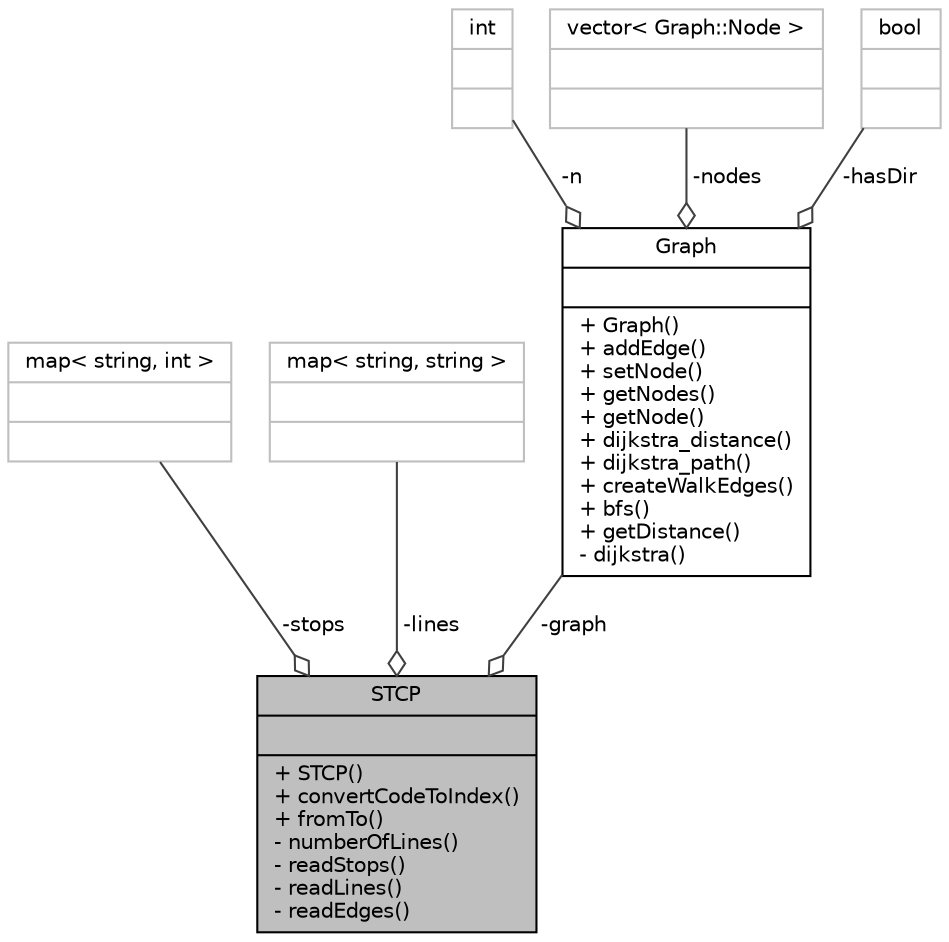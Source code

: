 digraph "STCP"
{
 // LATEX_PDF_SIZE
  bgcolor="transparent";
  edge [fontname="Helvetica",fontsize="10",labelfontname="Helvetica",labelfontsize="10"];
  node [fontname="Helvetica",fontsize="10",shape=record];
  Node1 [label="{STCP\n||+ STCP()\l+ convertCodeToIndex()\l+ fromTo()\l- numberOfLines()\l- readStops()\l- readLines()\l- readEdges()\l}",height=0.2,width=0.4,color="black", fillcolor="grey75", style="filled", fontcolor="black",tooltip=" "];
  Node2 -> Node1 [color="grey25",fontsize="10",style="solid",label=" -stops" ,arrowhead="odiamond",fontname="Helvetica"];
  Node2 [label="{map\< string, int \>\n||}",height=0.2,width=0.4,color="grey75",tooltip=" "];
  Node3 -> Node1 [color="grey25",fontsize="10",style="solid",label=" -lines" ,arrowhead="odiamond",fontname="Helvetica"];
  Node3 [label="{map\< string, string \>\n||}",height=0.2,width=0.4,color="grey75",tooltip=" "];
  Node4 -> Node1 [color="grey25",fontsize="10",style="solid",label=" -graph" ,arrowhead="odiamond",fontname="Helvetica"];
  Node4 [label="{Graph\n||+ Graph()\l+ addEdge()\l+ setNode()\l+ getNodes()\l+ getNode()\l+ dijkstra_distance()\l+ dijkstra_path()\l+ createWalkEdges()\l+ bfs()\l+ getDistance()\l- dijkstra()\l}",height=0.2,width=0.4,color="black",URL="$classGraph.html",tooltip=" "];
  Node5 -> Node4 [color="grey25",fontsize="10",style="solid",label=" -n" ,arrowhead="odiamond",fontname="Helvetica"];
  Node5 [label="{int\n||}",height=0.2,width=0.4,color="grey75",tooltip=" "];
  Node6 -> Node4 [color="grey25",fontsize="10",style="solid",label=" -nodes" ,arrowhead="odiamond",fontname="Helvetica"];
  Node6 [label="{vector\< Graph::Node \>\n||}",height=0.2,width=0.4,color="grey75",tooltip=" "];
  Node7 -> Node4 [color="grey25",fontsize="10",style="solid",label=" -hasDir" ,arrowhead="odiamond",fontname="Helvetica"];
  Node7 [label="{bool\n||}",height=0.2,width=0.4,color="grey75",tooltip=" "];
}
